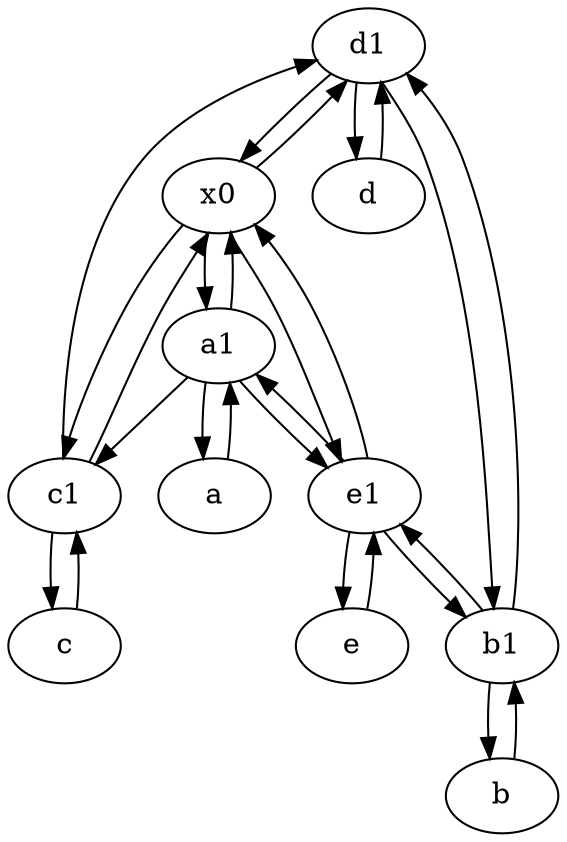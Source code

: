 digraph  {
	d1 [pos="25,30!"];
	c1 [pos="30,15!"];
	e [pos="30,50!"];
	c [pos="20,10!"];
	e1 [pos="25,45!"];
	b [pos="50,20!"];
	x0;
	a [pos="40,10!"];
	a1 [pos="40,15!"];
	b1 [pos="45,20!"];
	d [pos="20,30!"];
	a1 -> c1;
	c1 -> d1;
	e1 -> e;
	c1 -> c;
	a1 -> a;
	c1 -> x0;
	d1 -> x0;
	b1 -> d1;
	e1 -> a1;
	x0 -> c1;
	a -> a1;
	b -> b1;
	c -> c1;
	d1 -> d;
	x0 -> a1;
	d1 -> b1;
	d -> d1;
	e1 -> b1;
	x0 -> e1;
	e1 -> x0;
	b1 -> e1;
	a1 -> x0;
	e -> e1;
	a1 -> e1;
	b1 -> b;
	x0 -> d1;

	}
